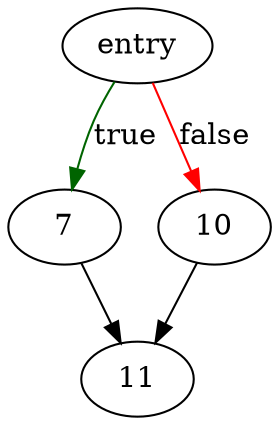 digraph "subjournalPageIfRequired" {
	// Node definitions.
	1 [label=entry];
	7;
	10;
	11;

	// Edge definitions.
	1 -> 7 [
		color=darkgreen
		label=true
	];
	1 -> 10 [
		color=red
		label=false
	];
	7 -> 11;
	10 -> 11;
}